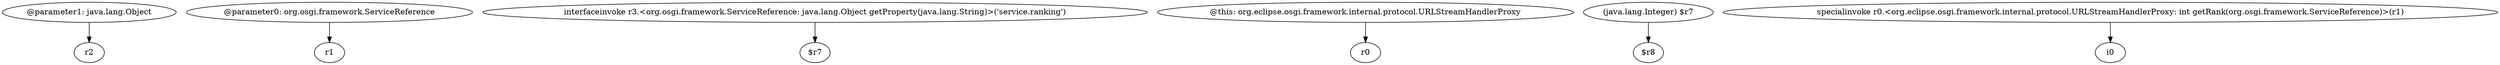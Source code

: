 digraph g {
0[label="@parameter1: java.lang.Object"]
1[label="r2"]
0->1[label=""]
2[label="@parameter0: org.osgi.framework.ServiceReference"]
3[label="r1"]
2->3[label=""]
4[label="interfaceinvoke r3.<org.osgi.framework.ServiceReference: java.lang.Object getProperty(java.lang.String)>('service.ranking')"]
5[label="$r7"]
4->5[label=""]
6[label="@this: org.eclipse.osgi.framework.internal.protocol.URLStreamHandlerProxy"]
7[label="r0"]
6->7[label=""]
8[label="(java.lang.Integer) $r7"]
9[label="$r8"]
8->9[label=""]
10[label="specialinvoke r0.<org.eclipse.osgi.framework.internal.protocol.URLStreamHandlerProxy: int getRank(org.osgi.framework.ServiceReference)>(r1)"]
11[label="i0"]
10->11[label=""]
}